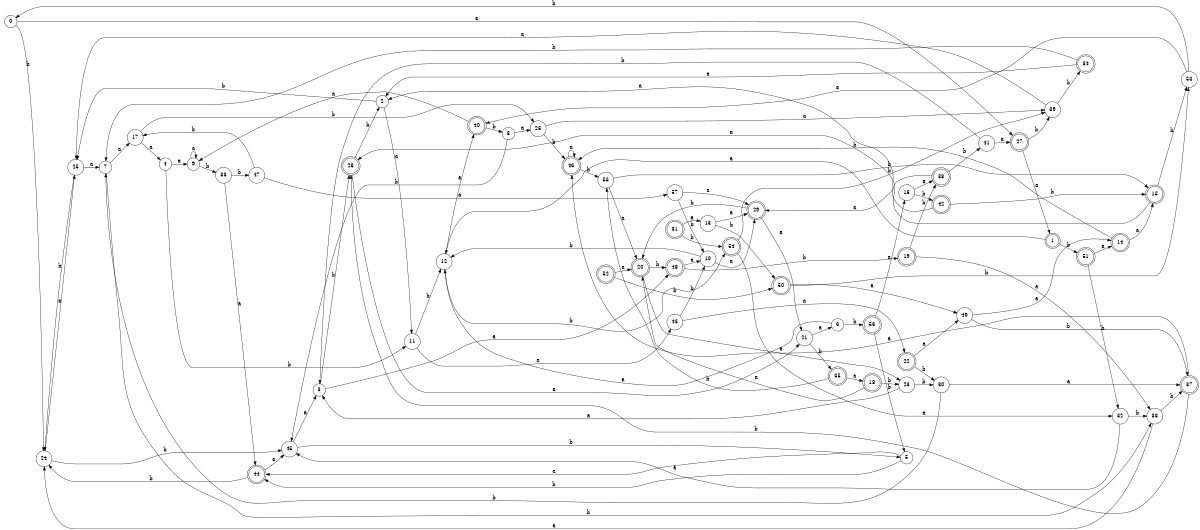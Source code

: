 digraph n47_8 {
__start0 [label="" shape="none"];

rankdir=LR;
size="8,5";

s0 [style="filled", color="black", fillcolor="white" shape="circle", label="0"];
s1 [style="rounded,filled", color="black", fillcolor="white" shape="doublecircle", label="1"];
s2 [style="filled", color="black", fillcolor="white" shape="circle", label="2"];
s3 [style="filled", color="black", fillcolor="white" shape="circle", label="3"];
s4 [style="filled", color="black", fillcolor="white" shape="circle", label="4"];
s5 [style="filled", color="black", fillcolor="white" shape="circle", label="5"];
s6 [style="filled", color="black", fillcolor="white" shape="circle", label="6"];
s7 [style="filled", color="black", fillcolor="white" shape="circle", label="7"];
s8 [style="filled", color="black", fillcolor="white" shape="circle", label="8"];
s9 [style="filled", color="black", fillcolor="white" shape="circle", label="9"];
s10 [style="filled", color="black", fillcolor="white" shape="circle", label="10"];
s11 [style="filled", color="black", fillcolor="white" shape="circle", label="11"];
s12 [style="filled", color="black", fillcolor="white" shape="circle", label="12"];
s13 [style="filled", color="black", fillcolor="white" shape="circle", label="13"];
s14 [style="rounded,filled", color="black", fillcolor="white" shape="doublecircle", label="14"];
s15 [style="rounded,filled", color="black", fillcolor="white" shape="doublecircle", label="15"];
s16 [style="filled", color="black", fillcolor="white" shape="circle", label="16"];
s17 [style="filled", color="black", fillcolor="white" shape="circle", label="17"];
s18 [style="rounded,filled", color="black", fillcolor="white" shape="doublecircle", label="18"];
s19 [style="rounded,filled", color="black", fillcolor="white" shape="doublecircle", label="19"];
s20 [style="rounded,filled", color="black", fillcolor="white" shape="doublecircle", label="20"];
s21 [style="filled", color="black", fillcolor="white" shape="circle", label="21"];
s22 [style="rounded,filled", color="black", fillcolor="white" shape="doublecircle", label="22"];
s23 [style="filled", color="black", fillcolor="white" shape="circle", label="23"];
s24 [style="filled", color="black", fillcolor="white" shape="circle", label="24"];
s25 [style="filled", color="black", fillcolor="white" shape="circle", label="25"];
s26 [style="filled", color="black", fillcolor="white" shape="circle", label="26"];
s27 [style="rounded,filled", color="black", fillcolor="white" shape="doublecircle", label="27"];
s28 [style="rounded,filled", color="black", fillcolor="white" shape="doublecircle", label="28"];
s29 [style="rounded,filled", color="black", fillcolor="white" shape="doublecircle", label="29"];
s30 [style="filled", color="black", fillcolor="white" shape="circle", label="30"];
s31 [style="rounded,filled", color="black", fillcolor="white" shape="doublecircle", label="31"];
s32 [style="filled", color="black", fillcolor="white" shape="circle", label="32"];
s33 [style="filled", color="black", fillcolor="white" shape="circle", label="33"];
s34 [style="rounded,filled", color="black", fillcolor="white" shape="doublecircle", label="34"];
s35 [style="rounded,filled", color="black", fillcolor="white" shape="doublecircle", label="35"];
s36 [style="filled", color="black", fillcolor="white" shape="circle", label="36"];
s37 [style="rounded,filled", color="black", fillcolor="white" shape="doublecircle", label="37"];
s38 [style="rounded,filled", color="black", fillcolor="white" shape="doublecircle", label="38"];
s39 [style="filled", color="black", fillcolor="white" shape="circle", label="39"];
s40 [style="rounded,filled", color="black", fillcolor="white" shape="doublecircle", label="40"];
s41 [style="filled", color="black", fillcolor="white" shape="circle", label="41"];
s42 [style="rounded,filled", color="black", fillcolor="white" shape="doublecircle", label="42"];
s43 [style="filled", color="black", fillcolor="white" shape="circle", label="43"];
s44 [style="rounded,filled", color="black", fillcolor="white" shape="doublecircle", label="44"];
s45 [style="filled", color="black", fillcolor="white" shape="circle", label="45"];
s46 [style="rounded,filled", color="black", fillcolor="white" shape="doublecircle", label="46"];
s47 [style="filled", color="black", fillcolor="white" shape="circle", label="47"];
s48 [style="rounded,filled", color="black", fillcolor="white" shape="doublecircle", label="48"];
s49 [style="filled", color="black", fillcolor="white" shape="circle", label="49"];
s50 [style="rounded,filled", color="black", fillcolor="white" shape="doublecircle", label="50"];
s51 [style="rounded,filled", color="black", fillcolor="white" shape="doublecircle", label="51"];
s52 [style="rounded,filled", color="black", fillcolor="white" shape="doublecircle", label="52"];
s53 [style="filled", color="black", fillcolor="white" shape="circle", label="53"];
s54 [style="rounded,filled", color="black", fillcolor="white" shape="doublecircle", label="54"];
s55 [style="filled", color="black", fillcolor="white" shape="circle", label="55"];
s56 [style="rounded,filled", color="black", fillcolor="white" shape="doublecircle", label="56"];
s57 [style="filled", color="black", fillcolor="white" shape="circle", label="57"];
s0 -> s27 [label="a"];
s0 -> s24 [label="b"];
s1 -> s12 [label="a"];
s1 -> s51 [label="b"];
s2 -> s11 [label="a"];
s2 -> s25 [label="b"];
s3 -> s48 [label="a"];
s3 -> s28 [label="b"];
s4 -> s9 [label="a"];
s4 -> s11 [label="b"];
s5 -> s44 [label="a"];
s5 -> s44 [label="b"];
s6 -> s12 [label="a"];
s6 -> s56 [label="b"];
s7 -> s17 [label="a"];
s7 -> s36 [label="b"];
s8 -> s26 [label="a"];
s8 -> s45 [label="b"];
s9 -> s9 [label="a"];
s9 -> s33 [label="b"];
s10 -> s29 [label="a"];
s10 -> s12 [label="b"];
s11 -> s43 [label="a"];
s11 -> s12 [label="b"];
s12 -> s40 [label="a"];
s12 -> s54 [label="b"];
s13 -> s29 [label="a"];
s13 -> s50 [label="b"];
s14 -> s15 [label="a"];
s14 -> s46 [label="b"];
s15 -> s28 [label="a"];
s15 -> s53 [label="b"];
s16 -> s38 [label="a"];
s16 -> s42 [label="b"];
s17 -> s4 [label="a"];
s17 -> s26 [label="b"];
s18 -> s20 [label="a"];
s18 -> s23 [label="b"];
s19 -> s36 [label="a"];
s19 -> s38 [label="b"];
s20 -> s23 [label="a"];
s20 -> s48 [label="b"];
s21 -> s6 [label="a"];
s21 -> s35 [label="b"];
s22 -> s49 [label="a"];
s22 -> s30 [label="b"];
s23 -> s3 [label="a"];
s23 -> s30 [label="b"];
s24 -> s25 [label="a"];
s24 -> s45 [label="b"];
s25 -> s7 [label="a"];
s25 -> s24 [label="b"];
s26 -> s39 [label="a"];
s26 -> s46 [label="b"];
s27 -> s1 [label="a"];
s27 -> s39 [label="b"];
s28 -> s21 [label="a"];
s28 -> s2 [label="b"];
s29 -> s21 [label="a"];
s29 -> s20 [label="b"];
s30 -> s37 [label="a"];
s30 -> s7 [label="b"];
s31 -> s13 [label="a"];
s31 -> s54 [label="b"];
s32 -> s45 [label="a"];
s32 -> s36 [label="b"];
s33 -> s44 [label="a"];
s33 -> s47 [label="b"];
s34 -> s2 [label="a"];
s34 -> s7 [label="b"];
s35 -> s18 [label="a"];
s35 -> s55 [label="b"];
s36 -> s24 [label="a"];
s36 -> s37 [label="b"];
s37 -> s46 [label="a"];
s37 -> s28 [label="b"];
s38 -> s29 [label="a"];
s38 -> s41 [label="b"];
s39 -> s25 [label="a"];
s39 -> s34 [label="b"];
s40 -> s9 [label="a"];
s40 -> s8 [label="b"];
s41 -> s27 [label="a"];
s41 -> s3 [label="b"];
s42 -> s2 [label="a"];
s42 -> s15 [label="b"];
s43 -> s22 [label="a"];
s43 -> s10 [label="b"];
s44 -> s45 [label="a"];
s44 -> s24 [label="b"];
s45 -> s3 [label="a"];
s45 -> s5 [label="b"];
s46 -> s46 [label="a"];
s46 -> s55 [label="b"];
s47 -> s57 [label="a"];
s47 -> s17 [label="b"];
s48 -> s10 [label="a"];
s48 -> s19 [label="b"];
s49 -> s14 [label="a"];
s49 -> s37 [label="b"];
s50 -> s49 [label="a"];
s50 -> s53 [label="b"];
s51 -> s14 [label="a"];
s51 -> s32 [label="b"];
s52 -> s20 [label="a"];
s52 -> s50 [label="b"];
s53 -> s40 [label="a"];
s53 -> s0 [label="b"];
s54 -> s32 [label="a"];
s54 -> s39 [label="b"];
s55 -> s20 [label="a"];
s55 -> s15 [label="b"];
s56 -> s16 [label="a"];
s56 -> s5 [label="b"];
s57 -> s29 [label="a"];
s57 -> s10 [label="b"];

}